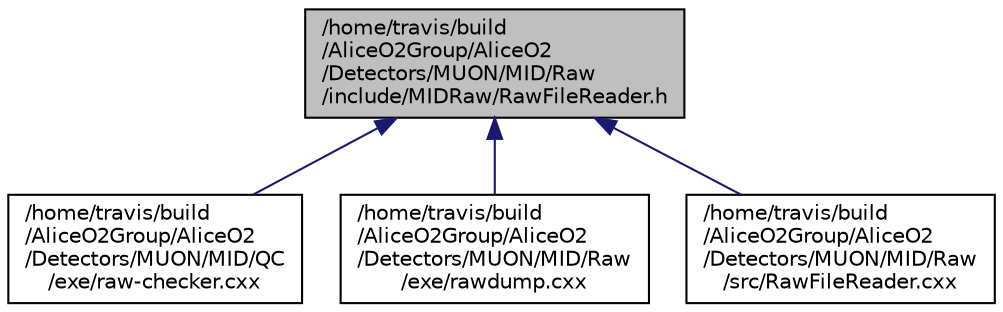 digraph "/home/travis/build/AliceO2Group/AliceO2/Detectors/MUON/MID/Raw/include/MIDRaw/RawFileReader.h"
{
 // INTERACTIVE_SVG=YES
  bgcolor="transparent";
  edge [fontname="Helvetica",fontsize="10",labelfontname="Helvetica",labelfontsize="10"];
  node [fontname="Helvetica",fontsize="10",shape=record];
  Node5 [label="/home/travis/build\l/AliceO2Group/AliceO2\l/Detectors/MUON/MID/Raw\l/include/MIDRaw/RawFileReader.h",height=0.2,width=0.4,color="black", fillcolor="grey75", style="filled", fontcolor="black"];
  Node5 -> Node6 [dir="back",color="midnightblue",fontsize="10",style="solid",fontname="Helvetica"];
  Node6 [label="/home/travis/build\l/AliceO2Group/AliceO2\l/Detectors/MUON/MID/QC\l/exe/raw-checker.cxx",height=0.2,width=0.4,color="black",URL="$d7/de8/raw-checker_8cxx.html",tooltip="Raw data checker for MID. "];
  Node5 -> Node7 [dir="back",color="midnightblue",fontsize="10",style="solid",fontname="Helvetica"];
  Node7 [label="/home/travis/build\l/AliceO2Group/AliceO2\l/Detectors/MUON/MID/Raw\l/exe/rawdump.cxx",height=0.2,width=0.4,color="black",URL="$d8/d6c/MID_2Raw_2exe_2rawdump_8cxx.html",tooltip="Raw data dumper for MID. "];
  Node5 -> Node8 [dir="back",color="midnightblue",fontsize="10",style="solid",fontname="Helvetica"];
  Node8 [label="/home/travis/build\l/AliceO2Group/AliceO2\l/Detectors/MUON/MID/Raw\l/src/RawFileReader.cxx",height=0.2,width=0.4,color="black",URL="$d8/dc3/MUON_2MID_2Raw_2src_2RawFileReader_8cxx.html",tooltip="MID raw file reader. "];
}
